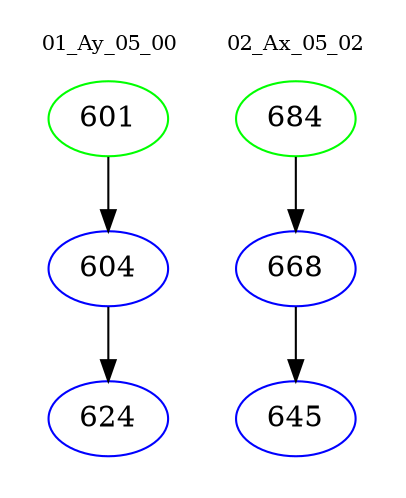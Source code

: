 digraph{
subgraph cluster_0 {
color = white
label = "01_Ay_05_00";
fontsize=10;
T0_601 [label="601", color="green"]
T0_601 -> T0_604 [color="black"]
T0_604 [label="604", color="blue"]
T0_604 -> T0_624 [color="black"]
T0_624 [label="624", color="blue"]
}
subgraph cluster_1 {
color = white
label = "02_Ax_05_02";
fontsize=10;
T1_684 [label="684", color="green"]
T1_684 -> T1_668 [color="black"]
T1_668 [label="668", color="blue"]
T1_668 -> T1_645 [color="black"]
T1_645 [label="645", color="blue"]
}
}
